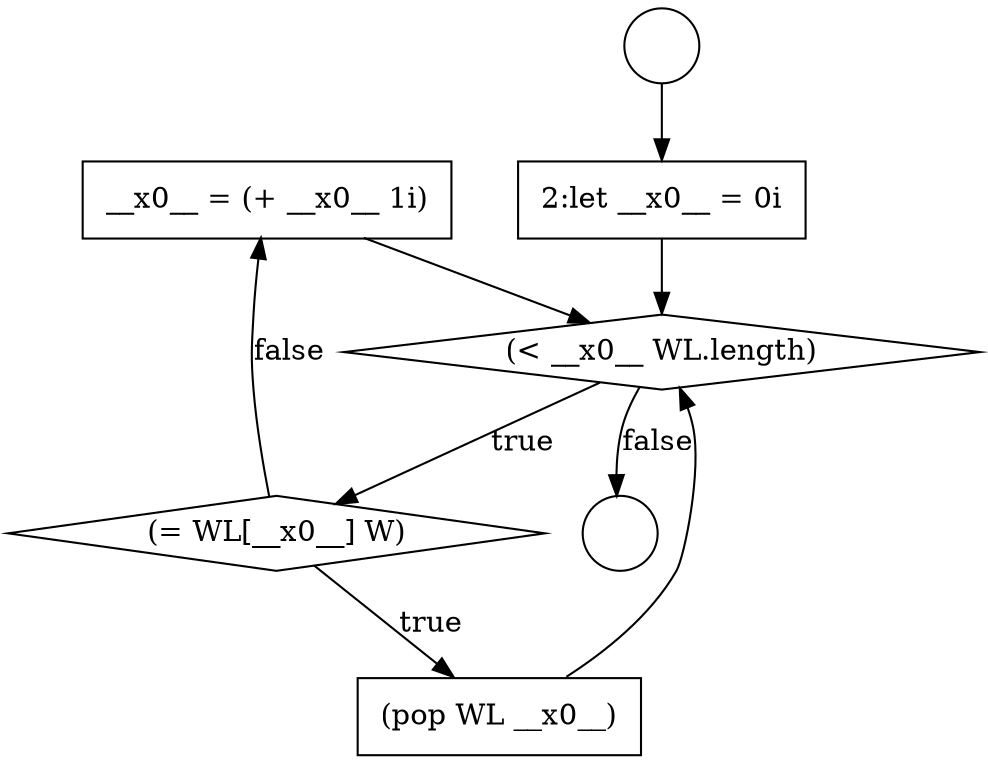 digraph {
  node15780 [shape=none, margin=0, label=<<font color="black">
    <table border="0" cellborder="1" cellspacing="0" cellpadding="10">
      <tr><td align="left">__x0__ = (+ __x0__ 1i)</td></tr>
    </table>
  </font>> color="black" fillcolor="white" style=filled]
  node15776 [shape=none, margin=0, label=<<font color="black">
    <table border="0" cellborder="1" cellspacing="0" cellpadding="10">
      <tr><td align="left">2:let __x0__ = 0i</td></tr>
    </table>
  </font>> color="black" fillcolor="white" style=filled]
  node15774 [shape=circle label=" " color="black" fillcolor="white" style=filled]
  node15779 [shape=none, margin=0, label=<<font color="black">
    <table border="0" cellborder="1" cellspacing="0" cellpadding="10">
      <tr><td align="left">(pop WL __x0__)</td></tr>
    </table>
  </font>> color="black" fillcolor="white" style=filled]
  node15778 [shape=diamond, label=<<font color="black">(= WL[__x0__] W)</font>> color="black" fillcolor="white" style=filled]
  node15777 [shape=diamond, label=<<font color="black">(&lt; __x0__ WL.length)</font>> color="black" fillcolor="white" style=filled]
  node15775 [shape=circle label=" " color="black" fillcolor="white" style=filled]
  node15779 -> node15777 [ color="black"]
  node15777 -> node15778 [label=<<font color="black">true</font>> color="black"]
  node15777 -> node15775 [label=<<font color="black">false</font>> color="black"]
  node15774 -> node15776 [ color="black"]
  node15776 -> node15777 [ color="black"]
  node15778 -> node15779 [label=<<font color="black">true</font>> color="black"]
  node15778 -> node15780 [label=<<font color="black">false</font>> color="black"]
  node15780 -> node15777 [ color="black"]
}
